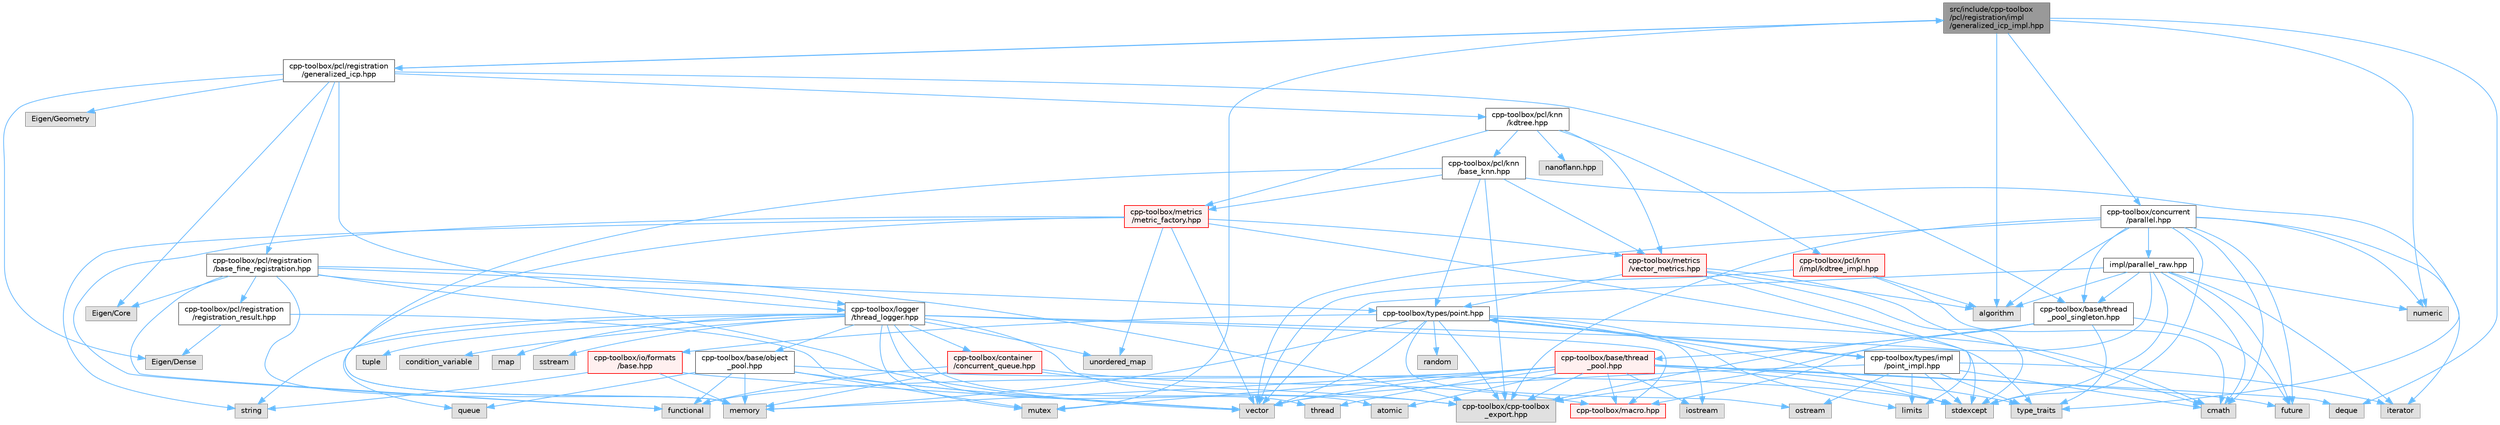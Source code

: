 digraph "src/include/cpp-toolbox/pcl/registration/impl/generalized_icp_impl.hpp"
{
 // LATEX_PDF_SIZE
  bgcolor="transparent";
  edge [fontname=Helvetica,fontsize=10,labelfontname=Helvetica,labelfontsize=10];
  node [fontname=Helvetica,fontsize=10,shape=box,height=0.2,width=0.4];
  Node1 [id="Node000001",label="src/include/cpp-toolbox\l/pcl/registration/impl\l/generalized_icp_impl.hpp",height=0.2,width=0.4,color="gray40", fillcolor="grey60", style="filled", fontcolor="black",tooltip=" "];
  Node1 -> Node2 [id="edge1_Node000001_Node000002",color="steelblue1",style="solid",tooltip=" "];
  Node2 [id="Node000002",label="cpp-toolbox/pcl/registration\l/generalized_icp.hpp",height=0.2,width=0.4,color="grey40", fillcolor="white", style="filled",URL="$generalized__icp_8hpp.html",tooltip=" "];
  Node2 -> Node3 [id="edge2_Node000002_Node000003",color="steelblue1",style="solid",tooltip=" "];
  Node3 [id="Node000003",label="cpp-toolbox/pcl/registration\l/base_fine_registration.hpp",height=0.2,width=0.4,color="grey40", fillcolor="white", style="filled",URL="$base__fine__registration_8hpp.html",tooltip=" "];
  Node3 -> Node4 [id="edge3_Node000003_Node000004",color="steelblue1",style="solid",tooltip=" "];
  Node4 [id="Node000004",label="functional",height=0.2,width=0.4,color="grey60", fillcolor="#E0E0E0", style="filled",tooltip=" "];
  Node3 -> Node5 [id="edge4_Node000003_Node000005",color="steelblue1",style="solid",tooltip=" "];
  Node5 [id="Node000005",label="memory",height=0.2,width=0.4,color="grey60", fillcolor="#E0E0E0", style="filled",tooltip=" "];
  Node3 -> Node6 [id="edge5_Node000003_Node000006",color="steelblue1",style="solid",tooltip=" "];
  Node6 [id="Node000006",label="vector",height=0.2,width=0.4,color="grey60", fillcolor="#E0E0E0", style="filled",tooltip=" "];
  Node3 -> Node7 [id="edge6_Node000003_Node000007",color="steelblue1",style="solid",tooltip=" "];
  Node7 [id="Node000007",label="cpp-toolbox/cpp-toolbox\l_export.hpp",height=0.2,width=0.4,color="grey60", fillcolor="#E0E0E0", style="filled",tooltip=" "];
  Node3 -> Node8 [id="edge7_Node000003_Node000008",color="steelblue1",style="solid",tooltip=" "];
  Node8 [id="Node000008",label="cpp-toolbox/logger\l/thread_logger.hpp",height=0.2,width=0.4,color="grey40", fillcolor="white", style="filled",URL="$thread__logger_8hpp.html",tooltip=" "];
  Node8 -> Node9 [id="edge8_Node000008_Node000009",color="steelblue1",style="solid",tooltip=" "];
  Node9 [id="Node000009",label="atomic",height=0.2,width=0.4,color="grey60", fillcolor="#E0E0E0", style="filled",tooltip=" "];
  Node8 -> Node10 [id="edge9_Node000008_Node000010",color="steelblue1",style="solid",tooltip=" "];
  Node10 [id="Node000010",label="condition_variable",height=0.2,width=0.4,color="grey60", fillcolor="#E0E0E0", style="filled",tooltip=" "];
  Node8 -> Node11 [id="edge10_Node000008_Node000011",color="steelblue1",style="solid",tooltip=" "];
  Node11 [id="Node000011",label="map",height=0.2,width=0.4,color="grey60", fillcolor="#E0E0E0", style="filled",tooltip=" "];
  Node8 -> Node12 [id="edge11_Node000008_Node000012",color="steelblue1",style="solid",tooltip=" "];
  Node12 [id="Node000012",label="mutex",height=0.2,width=0.4,color="grey60", fillcolor="#E0E0E0", style="filled",tooltip=" "];
  Node8 -> Node13 [id="edge12_Node000008_Node000013",color="steelblue1",style="solid",tooltip=" "];
  Node13 [id="Node000013",label="queue",height=0.2,width=0.4,color="grey60", fillcolor="#E0E0E0", style="filled",tooltip=" "];
  Node8 -> Node14 [id="edge13_Node000008_Node000014",color="steelblue1",style="solid",tooltip=" "];
  Node14 [id="Node000014",label="sstream",height=0.2,width=0.4,color="grey60", fillcolor="#E0E0E0", style="filled",tooltip=" "];
  Node8 -> Node15 [id="edge14_Node000008_Node000015",color="steelblue1",style="solid",tooltip=" "];
  Node15 [id="Node000015",label="string",height=0.2,width=0.4,color="grey60", fillcolor="#E0E0E0", style="filled",tooltip=" "];
  Node8 -> Node16 [id="edge15_Node000008_Node000016",color="steelblue1",style="solid",tooltip=" "];
  Node16 [id="Node000016",label="thread",height=0.2,width=0.4,color="grey60", fillcolor="#E0E0E0", style="filled",tooltip=" "];
  Node8 -> Node17 [id="edge16_Node000008_Node000017",color="steelblue1",style="solid",tooltip=" "];
  Node17 [id="Node000017",label="tuple",height=0.2,width=0.4,color="grey60", fillcolor="#E0E0E0", style="filled",tooltip=" "];
  Node8 -> Node18 [id="edge17_Node000008_Node000018",color="steelblue1",style="solid",tooltip=" "];
  Node18 [id="Node000018",label="type_traits",height=0.2,width=0.4,color="grey60", fillcolor="#E0E0E0", style="filled",tooltip=" "];
  Node8 -> Node19 [id="edge18_Node000008_Node000019",color="steelblue1",style="solid",tooltip=" "];
  Node19 [id="Node000019",label="unordered_map",height=0.2,width=0.4,color="grey60", fillcolor="#E0E0E0", style="filled",tooltip=" "];
  Node8 -> Node7 [id="edge19_Node000008_Node000007",color="steelblue1",style="solid",tooltip=" "];
  Node8 -> Node20 [id="edge20_Node000008_Node000020",color="steelblue1",style="solid",tooltip=" "];
  Node20 [id="Node000020",label="cpp-toolbox/macro.hpp",height=0.2,width=0.4,color="red", fillcolor="#FFF0F0", style="filled",URL="$macro_8hpp.html",tooltip="通用的编译器、平台、架构检测和实用宏定义 / Common macros for compiler, platform, architecture detection and utility macro..."];
  Node8 -> Node25 [id="edge21_Node000008_Node000025",color="steelblue1",style="solid",tooltip=" "];
  Node25 [id="Node000025",label="cpp-toolbox/container\l/concurrent_queue.hpp",height=0.2,width=0.4,color="red", fillcolor="#FFF0F0", style="filled",URL="$concurrent__queue_8hpp.html",tooltip=" "];
  Node25 -> Node4 [id="edge22_Node000025_Node000004",color="steelblue1",style="solid",tooltip=" "];
  Node25 -> Node5 [id="edge23_Node000025_Node000005",color="steelblue1",style="solid",tooltip=" "];
  Node25 -> Node7 [id="edge24_Node000025_Node000007",color="steelblue1",style="solid",tooltip=" "];
  Node25 -> Node20 [id="edge25_Node000025_Node000020",color="steelblue1",style="solid",tooltip=" "];
  Node8 -> Node30 [id="edge26_Node000008_Node000030",color="steelblue1",style="solid",tooltip=" "];
  Node30 [id="Node000030",label="cpp-toolbox/base/object\l_pool.hpp",height=0.2,width=0.4,color="grey40", fillcolor="white", style="filled",URL="$object__pool_8hpp.html",tooltip=" "];
  Node30 -> Node4 [id="edge27_Node000030_Node000004",color="steelblue1",style="solid",tooltip=" "];
  Node30 -> Node5 [id="edge28_Node000030_Node000005",color="steelblue1",style="solid",tooltip=" "];
  Node30 -> Node12 [id="edge29_Node000030_Node000012",color="steelblue1",style="solid",tooltip=" "];
  Node30 -> Node13 [id="edge30_Node000030_Node000013",color="steelblue1",style="solid",tooltip=" "];
  Node30 -> Node31 [id="edge31_Node000030_Node000031",color="steelblue1",style="solid",tooltip=" "];
  Node31 [id="Node000031",label="stdexcept",height=0.2,width=0.4,color="grey60", fillcolor="#E0E0E0", style="filled",tooltip=" "];
  Node30 -> Node6 [id="edge32_Node000030_Node000006",color="steelblue1",style="solid",tooltip=" "];
  Node3 -> Node32 [id="edge33_Node000003_Node000032",color="steelblue1",style="solid",tooltip=" "];
  Node32 [id="Node000032",label="cpp-toolbox/pcl/registration\l/registration_result.hpp",height=0.2,width=0.4,color="grey40", fillcolor="white", style="filled",URL="$registration__result_8hpp.html",tooltip=" "];
  Node32 -> Node6 [id="edge34_Node000032_Node000006",color="steelblue1",style="solid",tooltip=" "];
  Node32 -> Node33 [id="edge35_Node000032_Node000033",color="steelblue1",style="solid",tooltip=" "];
  Node33 [id="Node000033",label="Eigen/Dense",height=0.2,width=0.4,color="grey60", fillcolor="#E0E0E0", style="filled",tooltip=" "];
  Node3 -> Node34 [id="edge36_Node000003_Node000034",color="steelblue1",style="solid",tooltip=" "];
  Node34 [id="Node000034",label="cpp-toolbox/types/point.hpp",height=0.2,width=0.4,color="grey40", fillcolor="white", style="filled",URL="$point_8hpp.html",tooltip=" "];
  Node34 -> Node35 [id="edge37_Node000034_Node000035",color="steelblue1",style="solid",tooltip=" "];
  Node35 [id="Node000035",label="cmath",height=0.2,width=0.4,color="grey60", fillcolor="#E0E0E0", style="filled",tooltip=" "];
  Node34 -> Node36 [id="edge38_Node000034_Node000036",color="steelblue1",style="solid",tooltip=" "];
  Node36 [id="Node000036",label="iostream",height=0.2,width=0.4,color="grey60", fillcolor="#E0E0E0", style="filled",tooltip=" "];
  Node34 -> Node37 [id="edge39_Node000034_Node000037",color="steelblue1",style="solid",tooltip=" "];
  Node37 [id="Node000037",label="limits",height=0.2,width=0.4,color="grey60", fillcolor="#E0E0E0", style="filled",tooltip=" "];
  Node34 -> Node5 [id="edge40_Node000034_Node000005",color="steelblue1",style="solid",tooltip=" "];
  Node34 -> Node38 [id="edge41_Node000034_Node000038",color="steelblue1",style="solid",tooltip=" "];
  Node38 [id="Node000038",label="ostream",height=0.2,width=0.4,color="grey60", fillcolor="#E0E0E0", style="filled",tooltip=" "];
  Node34 -> Node39 [id="edge42_Node000034_Node000039",color="steelblue1",style="solid",tooltip=" "];
  Node39 [id="Node000039",label="random",height=0.2,width=0.4,color="grey60", fillcolor="#E0E0E0", style="filled",tooltip=" "];
  Node34 -> Node31 [id="edge43_Node000034_Node000031",color="steelblue1",style="solid",tooltip=" "];
  Node34 -> Node6 [id="edge44_Node000034_Node000006",color="steelblue1",style="solid",tooltip=" "];
  Node34 -> Node7 [id="edge45_Node000034_Node000007",color="steelblue1",style="solid",tooltip=" "];
  Node34 -> Node40 [id="edge46_Node000034_Node000040",color="steelblue1",style="solid",tooltip=" "];
  Node40 [id="Node000040",label="cpp-toolbox/io/formats\l/base.hpp",height=0.2,width=0.4,color="red", fillcolor="#FFF0F0", style="filled",URL="$io_2formats_2base_8hpp.html",tooltip=" "];
  Node40 -> Node5 [id="edge47_Node000040_Node000005",color="steelblue1",style="solid",tooltip=" "];
  Node40 -> Node15 [id="edge48_Node000040_Node000015",color="steelblue1",style="solid",tooltip=" "];
  Node40 -> Node6 [id="edge49_Node000040_Node000006",color="steelblue1",style="solid",tooltip=" "];
  Node34 -> Node43 [id="edge50_Node000034_Node000043",color="steelblue1",style="solid",tooltip=" "];
  Node43 [id="Node000043",label="cpp-toolbox/types/impl\l/point_impl.hpp",height=0.2,width=0.4,color="grey40", fillcolor="white", style="filled",URL="$point__impl_8hpp.html",tooltip=" "];
  Node43 -> Node35 [id="edge51_Node000043_Node000035",color="steelblue1",style="solid",tooltip=" "];
  Node43 -> Node44 [id="edge52_Node000043_Node000044",color="steelblue1",style="solid",tooltip=" "];
  Node44 [id="Node000044",label="iterator",height=0.2,width=0.4,color="grey60", fillcolor="#E0E0E0", style="filled",tooltip=" "];
  Node43 -> Node37 [id="edge53_Node000043_Node000037",color="steelblue1",style="solid",tooltip=" "];
  Node43 -> Node38 [id="edge54_Node000043_Node000038",color="steelblue1",style="solid",tooltip=" "];
  Node43 -> Node31 [id="edge55_Node000043_Node000031",color="steelblue1",style="solid",tooltip=" "];
  Node43 -> Node18 [id="edge56_Node000043_Node000018",color="steelblue1",style="solid",tooltip=" "];
  Node43 -> Node6 [id="edge57_Node000043_Node000006",color="steelblue1",style="solid",tooltip=" "];
  Node43 -> Node34 [id="edge58_Node000043_Node000034",color="steelblue1",style="solid",tooltip=" "];
  Node3 -> Node45 [id="edge59_Node000003_Node000045",color="steelblue1",style="solid",tooltip=" "];
  Node45 [id="Node000045",label="Eigen/Core",height=0.2,width=0.4,color="grey60", fillcolor="#E0E0E0", style="filled",tooltip=" "];
  Node2 -> Node46 [id="edge60_Node000002_Node000046",color="steelblue1",style="solid",tooltip=" "];
  Node46 [id="Node000046",label="cpp-toolbox/pcl/knn\l/kdtree.hpp",height=0.2,width=0.4,color="grey40", fillcolor="white", style="filled",URL="$kdtree_8hpp.html",tooltip=" "];
  Node46 -> Node47 [id="edge61_Node000046_Node000047",color="steelblue1",style="solid",tooltip=" "];
  Node47 [id="Node000047",label="cpp-toolbox/pcl/knn\l/base_knn.hpp",height=0.2,width=0.4,color="grey40", fillcolor="white", style="filled",URL="$base__knn_8hpp.html",tooltip=" "];
  Node47 -> Node5 [id="edge62_Node000047_Node000005",color="steelblue1",style="solid",tooltip=" "];
  Node47 -> Node18 [id="edge63_Node000047_Node000018",color="steelblue1",style="solid",tooltip=" "];
  Node47 -> Node7 [id="edge64_Node000047_Node000007",color="steelblue1",style="solid",tooltip=" "];
  Node47 -> Node34 [id="edge65_Node000047_Node000034",color="steelblue1",style="solid",tooltip=" "];
  Node47 -> Node48 [id="edge66_Node000047_Node000048",color="steelblue1",style="solid",tooltip=" "];
  Node48 [id="Node000048",label="cpp-toolbox/metrics\l/vector_metrics.hpp",height=0.2,width=0.4,color="red", fillcolor="#FFF0F0", style="filled",URL="$vector__metrics_8hpp.html",tooltip=" "];
  Node48 -> Node49 [id="edge67_Node000048_Node000049",color="steelblue1",style="solid",tooltip=" "];
  Node49 [id="Node000049",label="algorithm",height=0.2,width=0.4,color="grey60", fillcolor="#E0E0E0", style="filled",tooltip=" "];
  Node48 -> Node35 [id="edge68_Node000048_Node000035",color="steelblue1",style="solid",tooltip=" "];
  Node48 -> Node37 [id="edge69_Node000048_Node000037",color="steelblue1",style="solid",tooltip=" "];
  Node48 -> Node31 [id="edge70_Node000048_Node000031",color="steelblue1",style="solid",tooltip=" "];
  Node48 -> Node34 [id="edge71_Node000048_Node000034",color="steelblue1",style="solid",tooltip=" "];
  Node47 -> Node53 [id="edge72_Node000047_Node000053",color="steelblue1",style="solid",tooltip=" "];
  Node53 [id="Node000053",label="cpp-toolbox/metrics\l/metric_factory.hpp",height=0.2,width=0.4,color="red", fillcolor="#FFF0F0", style="filled",URL="$metric__factory_8hpp.html",tooltip=" "];
  Node53 -> Node5 [id="edge73_Node000053_Node000005",color="steelblue1",style="solid",tooltip=" "];
  Node53 -> Node15 [id="edge74_Node000053_Node000015",color="steelblue1",style="solid",tooltip=" "];
  Node53 -> Node19 [id="edge75_Node000053_Node000019",color="steelblue1",style="solid",tooltip=" "];
  Node53 -> Node4 [id="edge76_Node000053_Node000004",color="steelblue1",style="solid",tooltip=" "];
  Node53 -> Node31 [id="edge77_Node000053_Node000031",color="steelblue1",style="solid",tooltip=" "];
  Node53 -> Node6 [id="edge78_Node000053_Node000006",color="steelblue1",style="solid",tooltip=" "];
  Node53 -> Node48 [id="edge79_Node000053_Node000048",color="steelblue1",style="solid",tooltip=" "];
  Node46 -> Node53 [id="edge80_Node000046_Node000053",color="steelblue1",style="solid",tooltip=" "];
  Node46 -> Node48 [id="edge81_Node000046_Node000048",color="steelblue1",style="solid",tooltip=" "];
  Node46 -> Node59 [id="edge82_Node000046_Node000059",color="steelblue1",style="solid",tooltip=" "];
  Node59 [id="Node000059",label="nanoflann.hpp",height=0.2,width=0.4,color="grey60", fillcolor="#E0E0E0", style="filled",tooltip=" "];
  Node46 -> Node60 [id="edge83_Node000046_Node000060",color="steelblue1",style="solid",tooltip=" "];
  Node60 [id="Node000060",label="cpp-toolbox/pcl/knn\l/impl/kdtree_impl.hpp",height=0.2,width=0.4,color="red", fillcolor="#FFF0F0", style="filled",URL="$kdtree__impl_8hpp.html",tooltip=" "];
  Node60 -> Node49 [id="edge84_Node000060_Node000049",color="steelblue1",style="solid",tooltip=" "];
  Node60 -> Node35 [id="edge85_Node000060_Node000035",color="steelblue1",style="solid",tooltip=" "];
  Node60 -> Node6 [id="edge86_Node000060_Node000006",color="steelblue1",style="solid",tooltip=" "];
  Node2 -> Node64 [id="edge87_Node000002_Node000064",color="steelblue1",style="solid",tooltip=" "];
  Node64 [id="Node000064",label="cpp-toolbox/base/thread\l_pool_singleton.hpp",height=0.2,width=0.4,color="grey40", fillcolor="white", style="filled",URL="$thread__pool__singleton_8hpp.html",tooltip=" "];
  Node64 -> Node65 [id="edge88_Node000064_Node000065",color="steelblue1",style="solid",tooltip=" "];
  Node65 [id="Node000065",label="future",height=0.2,width=0.4,color="grey60", fillcolor="#E0E0E0", style="filled",tooltip=" "];
  Node64 -> Node18 [id="edge89_Node000064_Node000018",color="steelblue1",style="solid",tooltip=" "];
  Node64 -> Node7 [id="edge90_Node000064_Node000007",color="steelblue1",style="solid",tooltip=" "];
  Node64 -> Node20 [id="edge91_Node000064_Node000020",color="steelblue1",style="solid",tooltip=" "];
  Node64 -> Node66 [id="edge92_Node000064_Node000066",color="steelblue1",style="solid",tooltip=" "];
  Node66 [id="Node000066",label="cpp-toolbox/base/thread\l_pool.hpp",height=0.2,width=0.4,color="red", fillcolor="#FFF0F0", style="filled",URL="$thread__pool_8hpp.html",tooltip=" "];
  Node66 -> Node9 [id="edge93_Node000066_Node000009",color="steelblue1",style="solid",tooltip=" "];
  Node66 -> Node67 [id="edge94_Node000066_Node000067",color="steelblue1",style="solid",tooltip=" "];
  Node67 [id="Node000067",label="deque",height=0.2,width=0.4,color="grey60", fillcolor="#E0E0E0", style="filled",tooltip=" "];
  Node66 -> Node4 [id="edge95_Node000066_Node000004",color="steelblue1",style="solid",tooltip=" "];
  Node66 -> Node65 [id="edge96_Node000066_Node000065",color="steelblue1",style="solid",tooltip=" "];
  Node66 -> Node36 [id="edge97_Node000066_Node000036",color="steelblue1",style="solid",tooltip=" "];
  Node66 -> Node5 [id="edge98_Node000066_Node000005",color="steelblue1",style="solid",tooltip=" "];
  Node66 -> Node12 [id="edge99_Node000066_Node000012",color="steelblue1",style="solid",tooltip=" "];
  Node66 -> Node31 [id="edge100_Node000066_Node000031",color="steelblue1",style="solid",tooltip=" "];
  Node66 -> Node16 [id="edge101_Node000066_Node000016",color="steelblue1",style="solid",tooltip=" "];
  Node66 -> Node18 [id="edge102_Node000066_Node000018",color="steelblue1",style="solid",tooltip=" "];
  Node66 -> Node6 [id="edge103_Node000066_Node000006",color="steelblue1",style="solid",tooltip=" "];
  Node66 -> Node7 [id="edge104_Node000066_Node000007",color="steelblue1",style="solid",tooltip=" "];
  Node66 -> Node20 [id="edge105_Node000066_Node000020",color="steelblue1",style="solid",tooltip=" "];
  Node2 -> Node8 [id="edge106_Node000002_Node000008",color="steelblue1",style="solid",tooltip=" "];
  Node2 -> Node45 [id="edge107_Node000002_Node000045",color="steelblue1",style="solid",tooltip=" "];
  Node2 -> Node33 [id="edge108_Node000002_Node000033",color="steelblue1",style="solid",tooltip=" "];
  Node2 -> Node69 [id="edge109_Node000002_Node000069",color="steelblue1",style="solid",tooltip=" "];
  Node69 [id="Node000069",label="Eigen/Geometry",height=0.2,width=0.4,color="grey60", fillcolor="#E0E0E0", style="filled",tooltip=" "];
  Node2 -> Node1 [id="edge110_Node000002_Node000001",color="steelblue1",style="solid",tooltip=" "];
  Node1 -> Node70 [id="edge111_Node000001_Node000070",color="steelblue1",style="solid",tooltip=" "];
  Node70 [id="Node000070",label="cpp-toolbox/concurrent\l/parallel.hpp",height=0.2,width=0.4,color="grey40", fillcolor="white", style="filled",URL="$parallel_8hpp.html",tooltip=" "];
  Node70 -> Node49 [id="edge112_Node000070_Node000049",color="steelblue1",style="solid",tooltip=" "];
  Node70 -> Node35 [id="edge113_Node000070_Node000035",color="steelblue1",style="solid",tooltip=" "];
  Node70 -> Node65 [id="edge114_Node000070_Node000065",color="steelblue1",style="solid",tooltip=" "];
  Node70 -> Node44 [id="edge115_Node000070_Node000044",color="steelblue1",style="solid",tooltip=" "];
  Node70 -> Node56 [id="edge116_Node000070_Node000056",color="steelblue1",style="solid",tooltip=" "];
  Node56 [id="Node000056",label="numeric",height=0.2,width=0.4,color="grey60", fillcolor="#E0E0E0", style="filled",tooltip=" "];
  Node70 -> Node31 [id="edge117_Node000070_Node000031",color="steelblue1",style="solid",tooltip=" "];
  Node70 -> Node6 [id="edge118_Node000070_Node000006",color="steelblue1",style="solid",tooltip=" "];
  Node70 -> Node7 [id="edge119_Node000070_Node000007",color="steelblue1",style="solid",tooltip=" "];
  Node70 -> Node64 [id="edge120_Node000070_Node000064",color="steelblue1",style="solid",tooltip=" "];
  Node70 -> Node71 [id="edge121_Node000070_Node000071",color="steelblue1",style="solid",tooltip=" "];
  Node71 [id="Node000071",label="impl/parallel_raw.hpp",height=0.2,width=0.4,color="grey40", fillcolor="white", style="filled",URL="$parallel__raw_8hpp.html",tooltip=" "];
  Node71 -> Node49 [id="edge122_Node000071_Node000049",color="steelblue1",style="solid",tooltip=" "];
  Node71 -> Node35 [id="edge123_Node000071_Node000035",color="steelblue1",style="solid",tooltip=" "];
  Node71 -> Node65 [id="edge124_Node000071_Node000065",color="steelblue1",style="solid",tooltip=" "];
  Node71 -> Node44 [id="edge125_Node000071_Node000044",color="steelblue1",style="solid",tooltip=" "];
  Node71 -> Node56 [id="edge126_Node000071_Node000056",color="steelblue1",style="solid",tooltip=" "];
  Node71 -> Node31 [id="edge127_Node000071_Node000031",color="steelblue1",style="solid",tooltip=" "];
  Node71 -> Node6 [id="edge128_Node000071_Node000006",color="steelblue1",style="solid",tooltip=" "];
  Node71 -> Node64 [id="edge129_Node000071_Node000064",color="steelblue1",style="solid",tooltip=" "];
  Node71 -> Node7 [id="edge130_Node000071_Node000007",color="steelblue1",style="solid",tooltip=" "];
  Node1 -> Node49 [id="edge131_Node000001_Node000049",color="steelblue1",style="solid",tooltip=" "];
  Node1 -> Node56 [id="edge132_Node000001_Node000056",color="steelblue1",style="solid",tooltip=" "];
  Node1 -> Node67 [id="edge133_Node000001_Node000067",color="steelblue1",style="solid",tooltip=" "];
  Node1 -> Node12 [id="edge134_Node000001_Node000012",color="steelblue1",style="solid",tooltip=" "];
}
